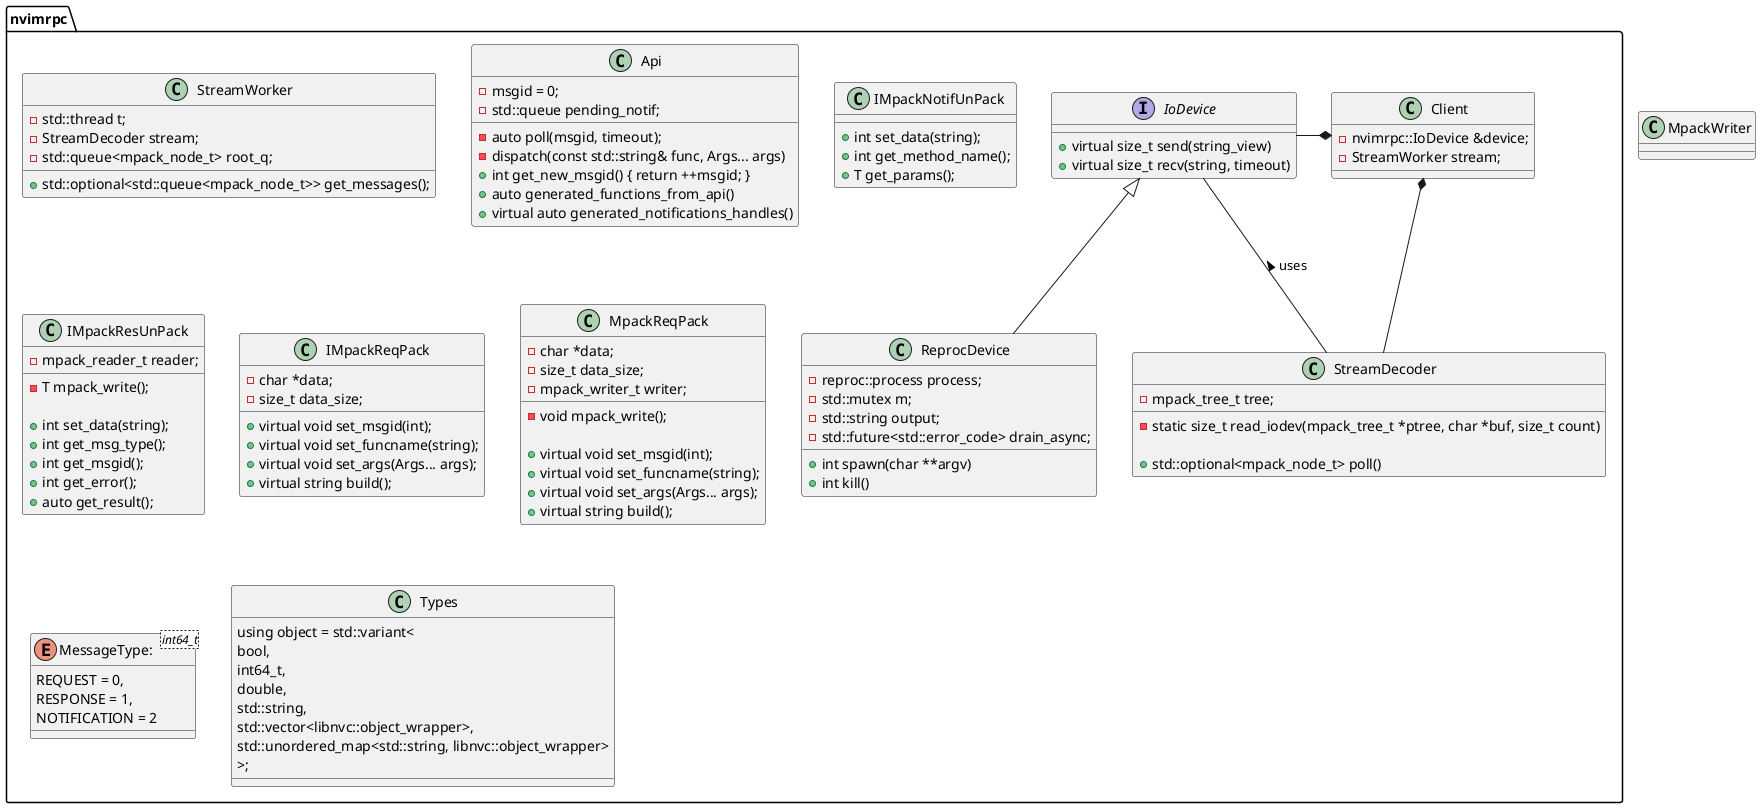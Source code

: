 
@startuml

set namespaceSeparator ::

interface nvimrpc::IoDevice {
	+virtual size_t send(string_view)
	+virtual size_t recv(string, timeout)
}

class nvimrpc::ReprocDevice {
	-reproc::process process;
	-std::mutex m;
	-std::string output;
	-std::future<std::error_code> drain_async;

	+int spawn(char **argv)
	+int kill()
}

class nvimrpc::StreamDecoder {
	-mpack_tree_t tree;
	-static size_t read_iodev(mpack_tree_t *ptree, char *buf, size_t count)

	+std::optional<mpack_node_t> poll()
}

class nvimrpc::StreamWorker {
	-std::thread t;
	-StreamDecoder stream;
	-std::queue<mpack_node_t> root_q;

	+std::optional<std::queue<mpack_node_t>> get_messages();
}

class nvimrpc::Api {
	-msgid = 0;
	-std::queue pending_notif;
	-auto poll(msgid, timeout);
	-dispatch(const std::string& func, Args... args)
	' This function basically calls dispatch and then wait_for_response
	+int get_new_msgid() { return ++msgid; }
	+auto generated_functions_from_api()
	' Todo
	+virtual auto generated_notifications_handles()
}

class nvimrpc::IMpackNotifUnPack {
	' -mpack_reader_t reader;
	' -T mpack_write();

	' TODO in this function check the msg type to ensure its a notification type
	+int set_data(string);
	+int get_method_name();
	+T get_params();
	' On destruction call
	'mpack_reader_destroy, see its help
}

class nvimrpc::IMpackResUnPack {
	-mpack_reader_t reader;
	-T mpack_write();

	' TODO in this function check the msg type to ensure its a response type
	+int set_data(string);
	+int get_msg_type();
	+int get_msgid();
	+int get_error();
	+auto get_result();
	' On destruction call
	'mpack_reader_destroy, see its help
}

class nvimrpc::IMpackReqPack {
	-char *data;
	-size_t data_size;

	+virtual void set_msgid(int);
	+virtual void set_funcname(string);
	+virtual void set_args(Args... args);
	+virtual string build();
}

' TODO Call MPACK_FREE(data) on destructor
class nvimrpc::MpackReqPack {
	-char *data;
	-size_t data_size;
	-mpack_writer_t writer;
	-void mpack_write();

	+virtual void set_msgid(int);
	+virtual void set_funcname(string);
	+virtual void set_args(Args... args);
	+virtual string build();
}

' Example controller
class nvimrpc::Client {
	-nvimrpc::IoDevice &device;
	-StreamWorker stream;
}

enum nvimrpc::MessageType: <int64_t> {
	REQUEST = 0,
	RESPONSE = 1,
	NOTIFICATION = 2
}

class nvimrpc::Types {
	using object = std::variant<
		bool,
		int64_t,
		double,
		std::string,
		std::vector<libnvc::object_wrapper>,
		std::unordered_map<std::string, libnvc::object_wrapper>
		>;
}
class MpackWriter {
}

nvimrpc::Client *-- nvimrpc::StreamDecoder
nvimrpc::Client *-left- nvimrpc::IoDevice
nvimrpc::IoDevice <|-- nvimrpc::ReprocDevice
nvimrpc::StreamDecoder -- nvimrpc::IoDevice : uses >

@enduml
